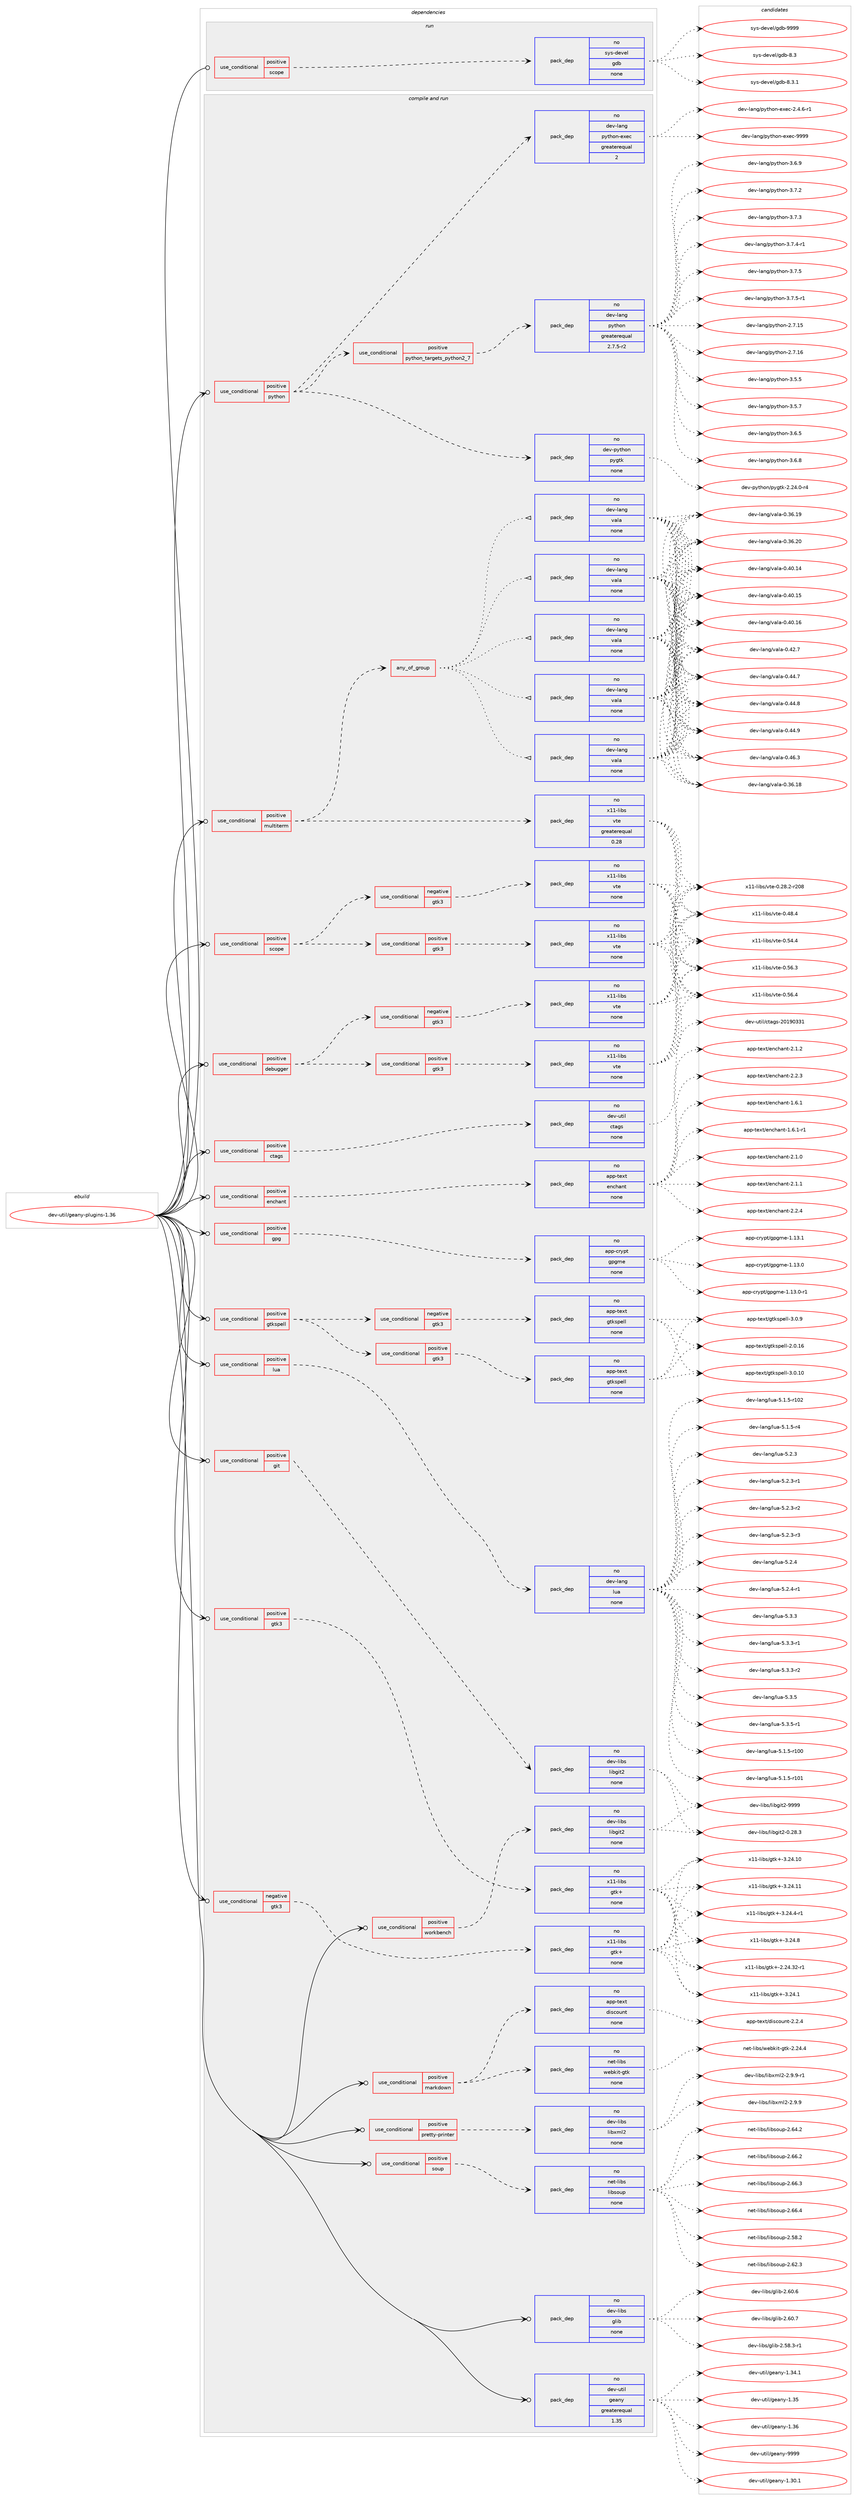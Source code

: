 digraph prolog {

# *************
# Graph options
# *************

newrank=true;
concentrate=true;
compound=true;
graph [rankdir=LR,fontname=Helvetica,fontsize=10,ranksep=1.5];#, ranksep=2.5, nodesep=0.2];
edge  [arrowhead=vee];
node  [fontname=Helvetica,fontsize=10];

# **********
# The ebuild
# **********

subgraph cluster_leftcol {
color=gray;
rank=same;
label=<<i>ebuild</i>>;
id [label="dev-util/geany-plugins-1.36", color=red, width=4, href="../dev-util/geany-plugins-1.36.svg"];
}

# ****************
# The dependencies
# ****************

subgraph cluster_midcol {
color=gray;
label=<<i>dependencies</i>>;
subgraph cluster_compile {
fillcolor="#eeeeee";
style=filled;
label=<<i>compile</i>>;
}
subgraph cluster_compileandrun {
fillcolor="#eeeeee";
style=filled;
label=<<i>compile and run</i>>;
subgraph cond182744 {
dependency729220 [label=<<TABLE BORDER="0" CELLBORDER="1" CELLSPACING="0" CELLPADDING="4"><TR><TD ROWSPAN="3" CELLPADDING="10">use_conditional</TD></TR><TR><TD>negative</TD></TR><TR><TD>gtk3</TD></TR></TABLE>>, shape=none, color=red];
subgraph pack534340 {
dependency729221 [label=<<TABLE BORDER="0" CELLBORDER="1" CELLSPACING="0" CELLPADDING="4" WIDTH="220"><TR><TD ROWSPAN="6" CELLPADDING="30">pack_dep</TD></TR><TR><TD WIDTH="110">no</TD></TR><TR><TD>x11-libs</TD></TR><TR><TD>gtk+</TD></TR><TR><TD>none</TD></TR><TR><TD></TD></TR></TABLE>>, shape=none, color=blue];
}
dependency729220:e -> dependency729221:w [weight=20,style="dashed",arrowhead="vee"];
}
id:e -> dependency729220:w [weight=20,style="solid",arrowhead="odotvee"];
subgraph cond182745 {
dependency729222 [label=<<TABLE BORDER="0" CELLBORDER="1" CELLSPACING="0" CELLPADDING="4"><TR><TD ROWSPAN="3" CELLPADDING="10">use_conditional</TD></TR><TR><TD>positive</TD></TR><TR><TD>ctags</TD></TR></TABLE>>, shape=none, color=red];
subgraph pack534341 {
dependency729223 [label=<<TABLE BORDER="0" CELLBORDER="1" CELLSPACING="0" CELLPADDING="4" WIDTH="220"><TR><TD ROWSPAN="6" CELLPADDING="30">pack_dep</TD></TR><TR><TD WIDTH="110">no</TD></TR><TR><TD>dev-util</TD></TR><TR><TD>ctags</TD></TR><TR><TD>none</TD></TR><TR><TD></TD></TR></TABLE>>, shape=none, color=blue];
}
dependency729222:e -> dependency729223:w [weight=20,style="dashed",arrowhead="vee"];
}
id:e -> dependency729222:w [weight=20,style="solid",arrowhead="odotvee"];
subgraph cond182746 {
dependency729224 [label=<<TABLE BORDER="0" CELLBORDER="1" CELLSPACING="0" CELLPADDING="4"><TR><TD ROWSPAN="3" CELLPADDING="10">use_conditional</TD></TR><TR><TD>positive</TD></TR><TR><TD>debugger</TD></TR></TABLE>>, shape=none, color=red];
subgraph cond182747 {
dependency729225 [label=<<TABLE BORDER="0" CELLBORDER="1" CELLSPACING="0" CELLPADDING="4"><TR><TD ROWSPAN="3" CELLPADDING="10">use_conditional</TD></TR><TR><TD>positive</TD></TR><TR><TD>gtk3</TD></TR></TABLE>>, shape=none, color=red];
subgraph pack534342 {
dependency729226 [label=<<TABLE BORDER="0" CELLBORDER="1" CELLSPACING="0" CELLPADDING="4" WIDTH="220"><TR><TD ROWSPAN="6" CELLPADDING="30">pack_dep</TD></TR><TR><TD WIDTH="110">no</TD></TR><TR><TD>x11-libs</TD></TR><TR><TD>vte</TD></TR><TR><TD>none</TD></TR><TR><TD></TD></TR></TABLE>>, shape=none, color=blue];
}
dependency729225:e -> dependency729226:w [weight=20,style="dashed",arrowhead="vee"];
}
dependency729224:e -> dependency729225:w [weight=20,style="dashed",arrowhead="vee"];
subgraph cond182748 {
dependency729227 [label=<<TABLE BORDER="0" CELLBORDER="1" CELLSPACING="0" CELLPADDING="4"><TR><TD ROWSPAN="3" CELLPADDING="10">use_conditional</TD></TR><TR><TD>negative</TD></TR><TR><TD>gtk3</TD></TR></TABLE>>, shape=none, color=red];
subgraph pack534343 {
dependency729228 [label=<<TABLE BORDER="0" CELLBORDER="1" CELLSPACING="0" CELLPADDING="4" WIDTH="220"><TR><TD ROWSPAN="6" CELLPADDING="30">pack_dep</TD></TR><TR><TD WIDTH="110">no</TD></TR><TR><TD>x11-libs</TD></TR><TR><TD>vte</TD></TR><TR><TD>none</TD></TR><TR><TD></TD></TR></TABLE>>, shape=none, color=blue];
}
dependency729227:e -> dependency729228:w [weight=20,style="dashed",arrowhead="vee"];
}
dependency729224:e -> dependency729227:w [weight=20,style="dashed",arrowhead="vee"];
}
id:e -> dependency729224:w [weight=20,style="solid",arrowhead="odotvee"];
subgraph cond182749 {
dependency729229 [label=<<TABLE BORDER="0" CELLBORDER="1" CELLSPACING="0" CELLPADDING="4"><TR><TD ROWSPAN="3" CELLPADDING="10">use_conditional</TD></TR><TR><TD>positive</TD></TR><TR><TD>enchant</TD></TR></TABLE>>, shape=none, color=red];
subgraph pack534344 {
dependency729230 [label=<<TABLE BORDER="0" CELLBORDER="1" CELLSPACING="0" CELLPADDING="4" WIDTH="220"><TR><TD ROWSPAN="6" CELLPADDING="30">pack_dep</TD></TR><TR><TD WIDTH="110">no</TD></TR><TR><TD>app-text</TD></TR><TR><TD>enchant</TD></TR><TR><TD>none</TD></TR><TR><TD></TD></TR></TABLE>>, shape=none, color=blue];
}
dependency729229:e -> dependency729230:w [weight=20,style="dashed",arrowhead="vee"];
}
id:e -> dependency729229:w [weight=20,style="solid",arrowhead="odotvee"];
subgraph cond182750 {
dependency729231 [label=<<TABLE BORDER="0" CELLBORDER="1" CELLSPACING="0" CELLPADDING="4"><TR><TD ROWSPAN="3" CELLPADDING="10">use_conditional</TD></TR><TR><TD>positive</TD></TR><TR><TD>git</TD></TR></TABLE>>, shape=none, color=red];
subgraph pack534345 {
dependency729232 [label=<<TABLE BORDER="0" CELLBORDER="1" CELLSPACING="0" CELLPADDING="4" WIDTH="220"><TR><TD ROWSPAN="6" CELLPADDING="30">pack_dep</TD></TR><TR><TD WIDTH="110">no</TD></TR><TR><TD>dev-libs</TD></TR><TR><TD>libgit2</TD></TR><TR><TD>none</TD></TR><TR><TD></TD></TR></TABLE>>, shape=none, color=blue];
}
dependency729231:e -> dependency729232:w [weight=20,style="dashed",arrowhead="vee"];
}
id:e -> dependency729231:w [weight=20,style="solid",arrowhead="odotvee"];
subgraph cond182751 {
dependency729233 [label=<<TABLE BORDER="0" CELLBORDER="1" CELLSPACING="0" CELLPADDING="4"><TR><TD ROWSPAN="3" CELLPADDING="10">use_conditional</TD></TR><TR><TD>positive</TD></TR><TR><TD>gpg</TD></TR></TABLE>>, shape=none, color=red];
subgraph pack534346 {
dependency729234 [label=<<TABLE BORDER="0" CELLBORDER="1" CELLSPACING="0" CELLPADDING="4" WIDTH="220"><TR><TD ROWSPAN="6" CELLPADDING="30">pack_dep</TD></TR><TR><TD WIDTH="110">no</TD></TR><TR><TD>app-crypt</TD></TR><TR><TD>gpgme</TD></TR><TR><TD>none</TD></TR><TR><TD></TD></TR></TABLE>>, shape=none, color=blue];
}
dependency729233:e -> dependency729234:w [weight=20,style="dashed",arrowhead="vee"];
}
id:e -> dependency729233:w [weight=20,style="solid",arrowhead="odotvee"];
subgraph cond182752 {
dependency729235 [label=<<TABLE BORDER="0" CELLBORDER="1" CELLSPACING="0" CELLPADDING="4"><TR><TD ROWSPAN="3" CELLPADDING="10">use_conditional</TD></TR><TR><TD>positive</TD></TR><TR><TD>gtk3</TD></TR></TABLE>>, shape=none, color=red];
subgraph pack534347 {
dependency729236 [label=<<TABLE BORDER="0" CELLBORDER="1" CELLSPACING="0" CELLPADDING="4" WIDTH="220"><TR><TD ROWSPAN="6" CELLPADDING="30">pack_dep</TD></TR><TR><TD WIDTH="110">no</TD></TR><TR><TD>x11-libs</TD></TR><TR><TD>gtk+</TD></TR><TR><TD>none</TD></TR><TR><TD></TD></TR></TABLE>>, shape=none, color=blue];
}
dependency729235:e -> dependency729236:w [weight=20,style="dashed",arrowhead="vee"];
}
id:e -> dependency729235:w [weight=20,style="solid",arrowhead="odotvee"];
subgraph cond182753 {
dependency729237 [label=<<TABLE BORDER="0" CELLBORDER="1" CELLSPACING="0" CELLPADDING="4"><TR><TD ROWSPAN="3" CELLPADDING="10">use_conditional</TD></TR><TR><TD>positive</TD></TR><TR><TD>gtkspell</TD></TR></TABLE>>, shape=none, color=red];
subgraph cond182754 {
dependency729238 [label=<<TABLE BORDER="0" CELLBORDER="1" CELLSPACING="0" CELLPADDING="4"><TR><TD ROWSPAN="3" CELLPADDING="10">use_conditional</TD></TR><TR><TD>positive</TD></TR><TR><TD>gtk3</TD></TR></TABLE>>, shape=none, color=red];
subgraph pack534348 {
dependency729239 [label=<<TABLE BORDER="0" CELLBORDER="1" CELLSPACING="0" CELLPADDING="4" WIDTH="220"><TR><TD ROWSPAN="6" CELLPADDING="30">pack_dep</TD></TR><TR><TD WIDTH="110">no</TD></TR><TR><TD>app-text</TD></TR><TR><TD>gtkspell</TD></TR><TR><TD>none</TD></TR><TR><TD></TD></TR></TABLE>>, shape=none, color=blue];
}
dependency729238:e -> dependency729239:w [weight=20,style="dashed",arrowhead="vee"];
}
dependency729237:e -> dependency729238:w [weight=20,style="dashed",arrowhead="vee"];
subgraph cond182755 {
dependency729240 [label=<<TABLE BORDER="0" CELLBORDER="1" CELLSPACING="0" CELLPADDING="4"><TR><TD ROWSPAN="3" CELLPADDING="10">use_conditional</TD></TR><TR><TD>negative</TD></TR><TR><TD>gtk3</TD></TR></TABLE>>, shape=none, color=red];
subgraph pack534349 {
dependency729241 [label=<<TABLE BORDER="0" CELLBORDER="1" CELLSPACING="0" CELLPADDING="4" WIDTH="220"><TR><TD ROWSPAN="6" CELLPADDING="30">pack_dep</TD></TR><TR><TD WIDTH="110">no</TD></TR><TR><TD>app-text</TD></TR><TR><TD>gtkspell</TD></TR><TR><TD>none</TD></TR><TR><TD></TD></TR></TABLE>>, shape=none, color=blue];
}
dependency729240:e -> dependency729241:w [weight=20,style="dashed",arrowhead="vee"];
}
dependency729237:e -> dependency729240:w [weight=20,style="dashed",arrowhead="vee"];
}
id:e -> dependency729237:w [weight=20,style="solid",arrowhead="odotvee"];
subgraph cond182756 {
dependency729242 [label=<<TABLE BORDER="0" CELLBORDER="1" CELLSPACING="0" CELLPADDING="4"><TR><TD ROWSPAN="3" CELLPADDING="10">use_conditional</TD></TR><TR><TD>positive</TD></TR><TR><TD>lua</TD></TR></TABLE>>, shape=none, color=red];
subgraph pack534350 {
dependency729243 [label=<<TABLE BORDER="0" CELLBORDER="1" CELLSPACING="0" CELLPADDING="4" WIDTH="220"><TR><TD ROWSPAN="6" CELLPADDING="30">pack_dep</TD></TR><TR><TD WIDTH="110">no</TD></TR><TR><TD>dev-lang</TD></TR><TR><TD>lua</TD></TR><TR><TD>none</TD></TR><TR><TD></TD></TR></TABLE>>, shape=none, color=blue];
}
dependency729242:e -> dependency729243:w [weight=20,style="dashed",arrowhead="vee"];
}
id:e -> dependency729242:w [weight=20,style="solid",arrowhead="odotvee"];
subgraph cond182757 {
dependency729244 [label=<<TABLE BORDER="0" CELLBORDER="1" CELLSPACING="0" CELLPADDING="4"><TR><TD ROWSPAN="3" CELLPADDING="10">use_conditional</TD></TR><TR><TD>positive</TD></TR><TR><TD>markdown</TD></TR></TABLE>>, shape=none, color=red];
subgraph pack534351 {
dependency729245 [label=<<TABLE BORDER="0" CELLBORDER="1" CELLSPACING="0" CELLPADDING="4" WIDTH="220"><TR><TD ROWSPAN="6" CELLPADDING="30">pack_dep</TD></TR><TR><TD WIDTH="110">no</TD></TR><TR><TD>app-text</TD></TR><TR><TD>discount</TD></TR><TR><TD>none</TD></TR><TR><TD></TD></TR></TABLE>>, shape=none, color=blue];
}
dependency729244:e -> dependency729245:w [weight=20,style="dashed",arrowhead="vee"];
subgraph pack534352 {
dependency729246 [label=<<TABLE BORDER="0" CELLBORDER="1" CELLSPACING="0" CELLPADDING="4" WIDTH="220"><TR><TD ROWSPAN="6" CELLPADDING="30">pack_dep</TD></TR><TR><TD WIDTH="110">no</TD></TR><TR><TD>net-libs</TD></TR><TR><TD>webkit-gtk</TD></TR><TR><TD>none</TD></TR><TR><TD></TD></TR></TABLE>>, shape=none, color=blue];
}
dependency729244:e -> dependency729246:w [weight=20,style="dashed",arrowhead="vee"];
}
id:e -> dependency729244:w [weight=20,style="solid",arrowhead="odotvee"];
subgraph cond182758 {
dependency729247 [label=<<TABLE BORDER="0" CELLBORDER="1" CELLSPACING="0" CELLPADDING="4"><TR><TD ROWSPAN="3" CELLPADDING="10">use_conditional</TD></TR><TR><TD>positive</TD></TR><TR><TD>multiterm</TD></TR></TABLE>>, shape=none, color=red];
subgraph any11757 {
dependency729248 [label=<<TABLE BORDER="0" CELLBORDER="1" CELLSPACING="0" CELLPADDING="4"><TR><TD CELLPADDING="10">any_of_group</TD></TR></TABLE>>, shape=none, color=red];subgraph pack534353 {
dependency729249 [label=<<TABLE BORDER="0" CELLBORDER="1" CELLSPACING="0" CELLPADDING="4" WIDTH="220"><TR><TD ROWSPAN="6" CELLPADDING="30">pack_dep</TD></TR><TR><TD WIDTH="110">no</TD></TR><TR><TD>dev-lang</TD></TR><TR><TD>vala</TD></TR><TR><TD>none</TD></TR><TR><TD></TD></TR></TABLE>>, shape=none, color=blue];
}
dependency729248:e -> dependency729249:w [weight=20,style="dotted",arrowhead="oinv"];
subgraph pack534354 {
dependency729250 [label=<<TABLE BORDER="0" CELLBORDER="1" CELLSPACING="0" CELLPADDING="4" WIDTH="220"><TR><TD ROWSPAN="6" CELLPADDING="30">pack_dep</TD></TR><TR><TD WIDTH="110">no</TD></TR><TR><TD>dev-lang</TD></TR><TR><TD>vala</TD></TR><TR><TD>none</TD></TR><TR><TD></TD></TR></TABLE>>, shape=none, color=blue];
}
dependency729248:e -> dependency729250:w [weight=20,style="dotted",arrowhead="oinv"];
subgraph pack534355 {
dependency729251 [label=<<TABLE BORDER="0" CELLBORDER="1" CELLSPACING="0" CELLPADDING="4" WIDTH="220"><TR><TD ROWSPAN="6" CELLPADDING="30">pack_dep</TD></TR><TR><TD WIDTH="110">no</TD></TR><TR><TD>dev-lang</TD></TR><TR><TD>vala</TD></TR><TR><TD>none</TD></TR><TR><TD></TD></TR></TABLE>>, shape=none, color=blue];
}
dependency729248:e -> dependency729251:w [weight=20,style="dotted",arrowhead="oinv"];
subgraph pack534356 {
dependency729252 [label=<<TABLE BORDER="0" CELLBORDER="1" CELLSPACING="0" CELLPADDING="4" WIDTH="220"><TR><TD ROWSPAN="6" CELLPADDING="30">pack_dep</TD></TR><TR><TD WIDTH="110">no</TD></TR><TR><TD>dev-lang</TD></TR><TR><TD>vala</TD></TR><TR><TD>none</TD></TR><TR><TD></TD></TR></TABLE>>, shape=none, color=blue];
}
dependency729248:e -> dependency729252:w [weight=20,style="dotted",arrowhead="oinv"];
subgraph pack534357 {
dependency729253 [label=<<TABLE BORDER="0" CELLBORDER="1" CELLSPACING="0" CELLPADDING="4" WIDTH="220"><TR><TD ROWSPAN="6" CELLPADDING="30">pack_dep</TD></TR><TR><TD WIDTH="110">no</TD></TR><TR><TD>dev-lang</TD></TR><TR><TD>vala</TD></TR><TR><TD>none</TD></TR><TR><TD></TD></TR></TABLE>>, shape=none, color=blue];
}
dependency729248:e -> dependency729253:w [weight=20,style="dotted",arrowhead="oinv"];
}
dependency729247:e -> dependency729248:w [weight=20,style="dashed",arrowhead="vee"];
subgraph pack534358 {
dependency729254 [label=<<TABLE BORDER="0" CELLBORDER="1" CELLSPACING="0" CELLPADDING="4" WIDTH="220"><TR><TD ROWSPAN="6" CELLPADDING="30">pack_dep</TD></TR><TR><TD WIDTH="110">no</TD></TR><TR><TD>x11-libs</TD></TR><TR><TD>vte</TD></TR><TR><TD>greaterequal</TD></TR><TR><TD>0.28</TD></TR></TABLE>>, shape=none, color=blue];
}
dependency729247:e -> dependency729254:w [weight=20,style="dashed",arrowhead="vee"];
}
id:e -> dependency729247:w [weight=20,style="solid",arrowhead="odotvee"];
subgraph cond182759 {
dependency729255 [label=<<TABLE BORDER="0" CELLBORDER="1" CELLSPACING="0" CELLPADDING="4"><TR><TD ROWSPAN="3" CELLPADDING="10">use_conditional</TD></TR><TR><TD>positive</TD></TR><TR><TD>pretty-printer</TD></TR></TABLE>>, shape=none, color=red];
subgraph pack534359 {
dependency729256 [label=<<TABLE BORDER="0" CELLBORDER="1" CELLSPACING="0" CELLPADDING="4" WIDTH="220"><TR><TD ROWSPAN="6" CELLPADDING="30">pack_dep</TD></TR><TR><TD WIDTH="110">no</TD></TR><TR><TD>dev-libs</TD></TR><TR><TD>libxml2</TD></TR><TR><TD>none</TD></TR><TR><TD></TD></TR></TABLE>>, shape=none, color=blue];
}
dependency729255:e -> dependency729256:w [weight=20,style="dashed",arrowhead="vee"];
}
id:e -> dependency729255:w [weight=20,style="solid",arrowhead="odotvee"];
subgraph cond182760 {
dependency729257 [label=<<TABLE BORDER="0" CELLBORDER="1" CELLSPACING="0" CELLPADDING="4"><TR><TD ROWSPAN="3" CELLPADDING="10">use_conditional</TD></TR><TR><TD>positive</TD></TR><TR><TD>python</TD></TR></TABLE>>, shape=none, color=red];
subgraph pack534360 {
dependency729258 [label=<<TABLE BORDER="0" CELLBORDER="1" CELLSPACING="0" CELLPADDING="4" WIDTH="220"><TR><TD ROWSPAN="6" CELLPADDING="30">pack_dep</TD></TR><TR><TD WIDTH="110">no</TD></TR><TR><TD>dev-python</TD></TR><TR><TD>pygtk</TD></TR><TR><TD>none</TD></TR><TR><TD></TD></TR></TABLE>>, shape=none, color=blue];
}
dependency729257:e -> dependency729258:w [weight=20,style="dashed",arrowhead="vee"];
subgraph cond182761 {
dependency729259 [label=<<TABLE BORDER="0" CELLBORDER="1" CELLSPACING="0" CELLPADDING="4"><TR><TD ROWSPAN="3" CELLPADDING="10">use_conditional</TD></TR><TR><TD>positive</TD></TR><TR><TD>python_targets_python2_7</TD></TR></TABLE>>, shape=none, color=red];
subgraph pack534361 {
dependency729260 [label=<<TABLE BORDER="0" CELLBORDER="1" CELLSPACING="0" CELLPADDING="4" WIDTH="220"><TR><TD ROWSPAN="6" CELLPADDING="30">pack_dep</TD></TR><TR><TD WIDTH="110">no</TD></TR><TR><TD>dev-lang</TD></TR><TR><TD>python</TD></TR><TR><TD>greaterequal</TD></TR><TR><TD>2.7.5-r2</TD></TR></TABLE>>, shape=none, color=blue];
}
dependency729259:e -> dependency729260:w [weight=20,style="dashed",arrowhead="vee"];
}
dependency729257:e -> dependency729259:w [weight=20,style="dashed",arrowhead="vee"];
subgraph pack534362 {
dependency729261 [label=<<TABLE BORDER="0" CELLBORDER="1" CELLSPACING="0" CELLPADDING="4" WIDTH="220"><TR><TD ROWSPAN="6" CELLPADDING="30">pack_dep</TD></TR><TR><TD WIDTH="110">no</TD></TR><TR><TD>dev-lang</TD></TR><TR><TD>python-exec</TD></TR><TR><TD>greaterequal</TD></TR><TR><TD>2</TD></TR></TABLE>>, shape=none, color=blue];
}
dependency729257:e -> dependency729261:w [weight=20,style="dashed",arrowhead="vee"];
}
id:e -> dependency729257:w [weight=20,style="solid",arrowhead="odotvee"];
subgraph cond182762 {
dependency729262 [label=<<TABLE BORDER="0" CELLBORDER="1" CELLSPACING="0" CELLPADDING="4"><TR><TD ROWSPAN="3" CELLPADDING="10">use_conditional</TD></TR><TR><TD>positive</TD></TR><TR><TD>scope</TD></TR></TABLE>>, shape=none, color=red];
subgraph cond182763 {
dependency729263 [label=<<TABLE BORDER="0" CELLBORDER="1" CELLSPACING="0" CELLPADDING="4"><TR><TD ROWSPAN="3" CELLPADDING="10">use_conditional</TD></TR><TR><TD>positive</TD></TR><TR><TD>gtk3</TD></TR></TABLE>>, shape=none, color=red];
subgraph pack534363 {
dependency729264 [label=<<TABLE BORDER="0" CELLBORDER="1" CELLSPACING="0" CELLPADDING="4" WIDTH="220"><TR><TD ROWSPAN="6" CELLPADDING="30">pack_dep</TD></TR><TR><TD WIDTH="110">no</TD></TR><TR><TD>x11-libs</TD></TR><TR><TD>vte</TD></TR><TR><TD>none</TD></TR><TR><TD></TD></TR></TABLE>>, shape=none, color=blue];
}
dependency729263:e -> dependency729264:w [weight=20,style="dashed",arrowhead="vee"];
}
dependency729262:e -> dependency729263:w [weight=20,style="dashed",arrowhead="vee"];
subgraph cond182764 {
dependency729265 [label=<<TABLE BORDER="0" CELLBORDER="1" CELLSPACING="0" CELLPADDING="4"><TR><TD ROWSPAN="3" CELLPADDING="10">use_conditional</TD></TR><TR><TD>negative</TD></TR><TR><TD>gtk3</TD></TR></TABLE>>, shape=none, color=red];
subgraph pack534364 {
dependency729266 [label=<<TABLE BORDER="0" CELLBORDER="1" CELLSPACING="0" CELLPADDING="4" WIDTH="220"><TR><TD ROWSPAN="6" CELLPADDING="30">pack_dep</TD></TR><TR><TD WIDTH="110">no</TD></TR><TR><TD>x11-libs</TD></TR><TR><TD>vte</TD></TR><TR><TD>none</TD></TR><TR><TD></TD></TR></TABLE>>, shape=none, color=blue];
}
dependency729265:e -> dependency729266:w [weight=20,style="dashed",arrowhead="vee"];
}
dependency729262:e -> dependency729265:w [weight=20,style="dashed",arrowhead="vee"];
}
id:e -> dependency729262:w [weight=20,style="solid",arrowhead="odotvee"];
subgraph cond182765 {
dependency729267 [label=<<TABLE BORDER="0" CELLBORDER="1" CELLSPACING="0" CELLPADDING="4"><TR><TD ROWSPAN="3" CELLPADDING="10">use_conditional</TD></TR><TR><TD>positive</TD></TR><TR><TD>soup</TD></TR></TABLE>>, shape=none, color=red];
subgraph pack534365 {
dependency729268 [label=<<TABLE BORDER="0" CELLBORDER="1" CELLSPACING="0" CELLPADDING="4" WIDTH="220"><TR><TD ROWSPAN="6" CELLPADDING="30">pack_dep</TD></TR><TR><TD WIDTH="110">no</TD></TR><TR><TD>net-libs</TD></TR><TR><TD>libsoup</TD></TR><TR><TD>none</TD></TR><TR><TD></TD></TR></TABLE>>, shape=none, color=blue];
}
dependency729267:e -> dependency729268:w [weight=20,style="dashed",arrowhead="vee"];
}
id:e -> dependency729267:w [weight=20,style="solid",arrowhead="odotvee"];
subgraph cond182766 {
dependency729269 [label=<<TABLE BORDER="0" CELLBORDER="1" CELLSPACING="0" CELLPADDING="4"><TR><TD ROWSPAN="3" CELLPADDING="10">use_conditional</TD></TR><TR><TD>positive</TD></TR><TR><TD>workbench</TD></TR></TABLE>>, shape=none, color=red];
subgraph pack534366 {
dependency729270 [label=<<TABLE BORDER="0" CELLBORDER="1" CELLSPACING="0" CELLPADDING="4" WIDTH="220"><TR><TD ROWSPAN="6" CELLPADDING="30">pack_dep</TD></TR><TR><TD WIDTH="110">no</TD></TR><TR><TD>dev-libs</TD></TR><TR><TD>libgit2</TD></TR><TR><TD>none</TD></TR><TR><TD></TD></TR></TABLE>>, shape=none, color=blue];
}
dependency729269:e -> dependency729270:w [weight=20,style="dashed",arrowhead="vee"];
}
id:e -> dependency729269:w [weight=20,style="solid",arrowhead="odotvee"];
subgraph pack534367 {
dependency729271 [label=<<TABLE BORDER="0" CELLBORDER="1" CELLSPACING="0" CELLPADDING="4" WIDTH="220"><TR><TD ROWSPAN="6" CELLPADDING="30">pack_dep</TD></TR><TR><TD WIDTH="110">no</TD></TR><TR><TD>dev-libs</TD></TR><TR><TD>glib</TD></TR><TR><TD>none</TD></TR><TR><TD></TD></TR></TABLE>>, shape=none, color=blue];
}
id:e -> dependency729271:w [weight=20,style="solid",arrowhead="odotvee"];
subgraph pack534368 {
dependency729272 [label=<<TABLE BORDER="0" CELLBORDER="1" CELLSPACING="0" CELLPADDING="4" WIDTH="220"><TR><TD ROWSPAN="6" CELLPADDING="30">pack_dep</TD></TR><TR><TD WIDTH="110">no</TD></TR><TR><TD>dev-util</TD></TR><TR><TD>geany</TD></TR><TR><TD>greaterequal</TD></TR><TR><TD>1.35</TD></TR></TABLE>>, shape=none, color=blue];
}
id:e -> dependency729272:w [weight=20,style="solid",arrowhead="odotvee"];
}
subgraph cluster_run {
fillcolor="#eeeeee";
style=filled;
label=<<i>run</i>>;
subgraph cond182767 {
dependency729273 [label=<<TABLE BORDER="0" CELLBORDER="1" CELLSPACING="0" CELLPADDING="4"><TR><TD ROWSPAN="3" CELLPADDING="10">use_conditional</TD></TR><TR><TD>positive</TD></TR><TR><TD>scope</TD></TR></TABLE>>, shape=none, color=red];
subgraph pack534369 {
dependency729274 [label=<<TABLE BORDER="0" CELLBORDER="1" CELLSPACING="0" CELLPADDING="4" WIDTH="220"><TR><TD ROWSPAN="6" CELLPADDING="30">pack_dep</TD></TR><TR><TD WIDTH="110">no</TD></TR><TR><TD>sys-devel</TD></TR><TR><TD>gdb</TD></TR><TR><TD>none</TD></TR><TR><TD></TD></TR></TABLE>>, shape=none, color=blue];
}
dependency729273:e -> dependency729274:w [weight=20,style="dashed",arrowhead="vee"];
}
id:e -> dependency729273:w [weight=20,style="solid",arrowhead="odot"];
}
}

# **************
# The candidates
# **************

subgraph cluster_choices {
rank=same;
color=gray;
label=<<i>candidates</i>>;

subgraph choice534340 {
color=black;
nodesep=1;
choice12049494510810598115471031161074345504650524651504511449 [label="x11-libs/gtk+-2.24.32-r1", color=red, width=4,href="../x11-libs/gtk+-2.24.32-r1.svg"];
choice12049494510810598115471031161074345514650524649 [label="x11-libs/gtk+-3.24.1", color=red, width=4,href="../x11-libs/gtk+-3.24.1.svg"];
choice1204949451081059811547103116107434551465052464948 [label="x11-libs/gtk+-3.24.10", color=red, width=4,href="../x11-libs/gtk+-3.24.10.svg"];
choice1204949451081059811547103116107434551465052464949 [label="x11-libs/gtk+-3.24.11", color=red, width=4,href="../x11-libs/gtk+-3.24.11.svg"];
choice120494945108105981154710311610743455146505246524511449 [label="x11-libs/gtk+-3.24.4-r1", color=red, width=4,href="../x11-libs/gtk+-3.24.4-r1.svg"];
choice12049494510810598115471031161074345514650524656 [label="x11-libs/gtk+-3.24.8", color=red, width=4,href="../x11-libs/gtk+-3.24.8.svg"];
dependency729221:e -> choice12049494510810598115471031161074345504650524651504511449:w [style=dotted,weight="100"];
dependency729221:e -> choice12049494510810598115471031161074345514650524649:w [style=dotted,weight="100"];
dependency729221:e -> choice1204949451081059811547103116107434551465052464948:w [style=dotted,weight="100"];
dependency729221:e -> choice1204949451081059811547103116107434551465052464949:w [style=dotted,weight="100"];
dependency729221:e -> choice120494945108105981154710311610743455146505246524511449:w [style=dotted,weight="100"];
dependency729221:e -> choice12049494510810598115471031161074345514650524656:w [style=dotted,weight="100"];
}
subgraph choice534341 {
color=black;
nodesep=1;
choice10010111845117116105108479911697103115455048495748515149 [label="dev-util/ctags-20190331", color=red, width=4,href="../dev-util/ctags-20190331.svg"];
dependency729223:e -> choice10010111845117116105108479911697103115455048495748515149:w [style=dotted,weight="100"];
}
subgraph choice534342 {
color=black;
nodesep=1;
choice12049494510810598115471181161014548465056465045114504856 [label="x11-libs/vte-0.28.2-r208", color=red, width=4,href="../x11-libs/vte-0.28.2-r208.svg"];
choice120494945108105981154711811610145484652564652 [label="x11-libs/vte-0.48.4", color=red, width=4,href="../x11-libs/vte-0.48.4.svg"];
choice120494945108105981154711811610145484653524652 [label="x11-libs/vte-0.54.4", color=red, width=4,href="../x11-libs/vte-0.54.4.svg"];
choice120494945108105981154711811610145484653544651 [label="x11-libs/vte-0.56.3", color=red, width=4,href="../x11-libs/vte-0.56.3.svg"];
choice120494945108105981154711811610145484653544652 [label="x11-libs/vte-0.56.4", color=red, width=4,href="../x11-libs/vte-0.56.4.svg"];
dependency729226:e -> choice12049494510810598115471181161014548465056465045114504856:w [style=dotted,weight="100"];
dependency729226:e -> choice120494945108105981154711811610145484652564652:w [style=dotted,weight="100"];
dependency729226:e -> choice120494945108105981154711811610145484653524652:w [style=dotted,weight="100"];
dependency729226:e -> choice120494945108105981154711811610145484653544651:w [style=dotted,weight="100"];
dependency729226:e -> choice120494945108105981154711811610145484653544652:w [style=dotted,weight="100"];
}
subgraph choice534343 {
color=black;
nodesep=1;
choice12049494510810598115471181161014548465056465045114504856 [label="x11-libs/vte-0.28.2-r208", color=red, width=4,href="../x11-libs/vte-0.28.2-r208.svg"];
choice120494945108105981154711811610145484652564652 [label="x11-libs/vte-0.48.4", color=red, width=4,href="../x11-libs/vte-0.48.4.svg"];
choice120494945108105981154711811610145484653524652 [label="x11-libs/vte-0.54.4", color=red, width=4,href="../x11-libs/vte-0.54.4.svg"];
choice120494945108105981154711811610145484653544651 [label="x11-libs/vte-0.56.3", color=red, width=4,href="../x11-libs/vte-0.56.3.svg"];
choice120494945108105981154711811610145484653544652 [label="x11-libs/vte-0.56.4", color=red, width=4,href="../x11-libs/vte-0.56.4.svg"];
dependency729228:e -> choice12049494510810598115471181161014548465056465045114504856:w [style=dotted,weight="100"];
dependency729228:e -> choice120494945108105981154711811610145484652564652:w [style=dotted,weight="100"];
dependency729228:e -> choice120494945108105981154711811610145484653524652:w [style=dotted,weight="100"];
dependency729228:e -> choice120494945108105981154711811610145484653544651:w [style=dotted,weight="100"];
dependency729228:e -> choice120494945108105981154711811610145484653544652:w [style=dotted,weight="100"];
}
subgraph choice534344 {
color=black;
nodesep=1;
choice9711211245116101120116471011109910497110116454946544649 [label="app-text/enchant-1.6.1", color=red, width=4,href="../app-text/enchant-1.6.1.svg"];
choice97112112451161011201164710111099104971101164549465446494511449 [label="app-text/enchant-1.6.1-r1", color=red, width=4,href="../app-text/enchant-1.6.1-r1.svg"];
choice9711211245116101120116471011109910497110116455046494648 [label="app-text/enchant-2.1.0", color=red, width=4,href="../app-text/enchant-2.1.0.svg"];
choice9711211245116101120116471011109910497110116455046494649 [label="app-text/enchant-2.1.1", color=red, width=4,href="../app-text/enchant-2.1.1.svg"];
choice9711211245116101120116471011109910497110116455046494650 [label="app-text/enchant-2.1.2", color=red, width=4,href="../app-text/enchant-2.1.2.svg"];
choice9711211245116101120116471011109910497110116455046504651 [label="app-text/enchant-2.2.3", color=red, width=4,href="../app-text/enchant-2.2.3.svg"];
choice9711211245116101120116471011109910497110116455046504652 [label="app-text/enchant-2.2.4", color=red, width=4,href="../app-text/enchant-2.2.4.svg"];
dependency729230:e -> choice9711211245116101120116471011109910497110116454946544649:w [style=dotted,weight="100"];
dependency729230:e -> choice97112112451161011201164710111099104971101164549465446494511449:w [style=dotted,weight="100"];
dependency729230:e -> choice9711211245116101120116471011109910497110116455046494648:w [style=dotted,weight="100"];
dependency729230:e -> choice9711211245116101120116471011109910497110116455046494649:w [style=dotted,weight="100"];
dependency729230:e -> choice9711211245116101120116471011109910497110116455046494650:w [style=dotted,weight="100"];
dependency729230:e -> choice9711211245116101120116471011109910497110116455046504651:w [style=dotted,weight="100"];
dependency729230:e -> choice9711211245116101120116471011109910497110116455046504652:w [style=dotted,weight="100"];
}
subgraph choice534345 {
color=black;
nodesep=1;
choice100101118451081059811547108105981031051165045484650564651 [label="dev-libs/libgit2-0.28.3", color=red, width=4,href="../dev-libs/libgit2-0.28.3.svg"];
choice10010111845108105981154710810598103105116504557575757 [label="dev-libs/libgit2-9999", color=red, width=4,href="../dev-libs/libgit2-9999.svg"];
dependency729232:e -> choice100101118451081059811547108105981031051165045484650564651:w [style=dotted,weight="100"];
dependency729232:e -> choice10010111845108105981154710810598103105116504557575757:w [style=dotted,weight="100"];
}
subgraph choice534346 {
color=black;
nodesep=1;
choice9711211245991141211121164710311210310910145494649514648 [label="app-crypt/gpgme-1.13.0", color=red, width=4,href="../app-crypt/gpgme-1.13.0.svg"];
choice97112112459911412111211647103112103109101454946495146484511449 [label="app-crypt/gpgme-1.13.0-r1", color=red, width=4,href="../app-crypt/gpgme-1.13.0-r1.svg"];
choice9711211245991141211121164710311210310910145494649514649 [label="app-crypt/gpgme-1.13.1", color=red, width=4,href="../app-crypt/gpgme-1.13.1.svg"];
dependency729234:e -> choice9711211245991141211121164710311210310910145494649514648:w [style=dotted,weight="100"];
dependency729234:e -> choice97112112459911412111211647103112103109101454946495146484511449:w [style=dotted,weight="100"];
dependency729234:e -> choice9711211245991141211121164710311210310910145494649514649:w [style=dotted,weight="100"];
}
subgraph choice534347 {
color=black;
nodesep=1;
choice12049494510810598115471031161074345504650524651504511449 [label="x11-libs/gtk+-2.24.32-r1", color=red, width=4,href="../x11-libs/gtk+-2.24.32-r1.svg"];
choice12049494510810598115471031161074345514650524649 [label="x11-libs/gtk+-3.24.1", color=red, width=4,href="../x11-libs/gtk+-3.24.1.svg"];
choice1204949451081059811547103116107434551465052464948 [label="x11-libs/gtk+-3.24.10", color=red, width=4,href="../x11-libs/gtk+-3.24.10.svg"];
choice1204949451081059811547103116107434551465052464949 [label="x11-libs/gtk+-3.24.11", color=red, width=4,href="../x11-libs/gtk+-3.24.11.svg"];
choice120494945108105981154710311610743455146505246524511449 [label="x11-libs/gtk+-3.24.4-r1", color=red, width=4,href="../x11-libs/gtk+-3.24.4-r1.svg"];
choice12049494510810598115471031161074345514650524656 [label="x11-libs/gtk+-3.24.8", color=red, width=4,href="../x11-libs/gtk+-3.24.8.svg"];
dependency729236:e -> choice12049494510810598115471031161074345504650524651504511449:w [style=dotted,weight="100"];
dependency729236:e -> choice12049494510810598115471031161074345514650524649:w [style=dotted,weight="100"];
dependency729236:e -> choice1204949451081059811547103116107434551465052464948:w [style=dotted,weight="100"];
dependency729236:e -> choice1204949451081059811547103116107434551465052464949:w [style=dotted,weight="100"];
dependency729236:e -> choice120494945108105981154710311610743455146505246524511449:w [style=dotted,weight="100"];
dependency729236:e -> choice12049494510810598115471031161074345514650524656:w [style=dotted,weight="100"];
}
subgraph choice534348 {
color=black;
nodesep=1;
choice97112112451161011201164710311610711511210110810845504648464954 [label="app-text/gtkspell-2.0.16", color=red, width=4,href="../app-text/gtkspell-2.0.16.svg"];
choice97112112451161011201164710311610711511210110810845514648464948 [label="app-text/gtkspell-3.0.10", color=red, width=4,href="../app-text/gtkspell-3.0.10.svg"];
choice971121124511610112011647103116107115112101108108455146484657 [label="app-text/gtkspell-3.0.9", color=red, width=4,href="../app-text/gtkspell-3.0.9.svg"];
dependency729239:e -> choice97112112451161011201164710311610711511210110810845504648464954:w [style=dotted,weight="100"];
dependency729239:e -> choice97112112451161011201164710311610711511210110810845514648464948:w [style=dotted,weight="100"];
dependency729239:e -> choice971121124511610112011647103116107115112101108108455146484657:w [style=dotted,weight="100"];
}
subgraph choice534349 {
color=black;
nodesep=1;
choice97112112451161011201164710311610711511210110810845504648464954 [label="app-text/gtkspell-2.0.16", color=red, width=4,href="../app-text/gtkspell-2.0.16.svg"];
choice97112112451161011201164710311610711511210110810845514648464948 [label="app-text/gtkspell-3.0.10", color=red, width=4,href="../app-text/gtkspell-3.0.10.svg"];
choice971121124511610112011647103116107115112101108108455146484657 [label="app-text/gtkspell-3.0.9", color=red, width=4,href="../app-text/gtkspell-3.0.9.svg"];
dependency729241:e -> choice97112112451161011201164710311610711511210110810845504648464954:w [style=dotted,weight="100"];
dependency729241:e -> choice97112112451161011201164710311610711511210110810845514648464948:w [style=dotted,weight="100"];
dependency729241:e -> choice971121124511610112011647103116107115112101108108455146484657:w [style=dotted,weight="100"];
}
subgraph choice534350 {
color=black;
nodesep=1;
choice1001011184510897110103471081179745534649465345114494848 [label="dev-lang/lua-5.1.5-r100", color=red, width=4,href="../dev-lang/lua-5.1.5-r100.svg"];
choice1001011184510897110103471081179745534649465345114494849 [label="dev-lang/lua-5.1.5-r101", color=red, width=4,href="../dev-lang/lua-5.1.5-r101.svg"];
choice1001011184510897110103471081179745534649465345114494850 [label="dev-lang/lua-5.1.5-r102", color=red, width=4,href="../dev-lang/lua-5.1.5-r102.svg"];
choice100101118451089711010347108117974553464946534511452 [label="dev-lang/lua-5.1.5-r4", color=red, width=4,href="../dev-lang/lua-5.1.5-r4.svg"];
choice10010111845108971101034710811797455346504651 [label="dev-lang/lua-5.2.3", color=red, width=4,href="../dev-lang/lua-5.2.3.svg"];
choice100101118451089711010347108117974553465046514511449 [label="dev-lang/lua-5.2.3-r1", color=red, width=4,href="../dev-lang/lua-5.2.3-r1.svg"];
choice100101118451089711010347108117974553465046514511450 [label="dev-lang/lua-5.2.3-r2", color=red, width=4,href="../dev-lang/lua-5.2.3-r2.svg"];
choice100101118451089711010347108117974553465046514511451 [label="dev-lang/lua-5.2.3-r3", color=red, width=4,href="../dev-lang/lua-5.2.3-r3.svg"];
choice10010111845108971101034710811797455346504652 [label="dev-lang/lua-5.2.4", color=red, width=4,href="../dev-lang/lua-5.2.4.svg"];
choice100101118451089711010347108117974553465046524511449 [label="dev-lang/lua-5.2.4-r1", color=red, width=4,href="../dev-lang/lua-5.2.4-r1.svg"];
choice10010111845108971101034710811797455346514651 [label="dev-lang/lua-5.3.3", color=red, width=4,href="../dev-lang/lua-5.3.3.svg"];
choice100101118451089711010347108117974553465146514511449 [label="dev-lang/lua-5.3.3-r1", color=red, width=4,href="../dev-lang/lua-5.3.3-r1.svg"];
choice100101118451089711010347108117974553465146514511450 [label="dev-lang/lua-5.3.3-r2", color=red, width=4,href="../dev-lang/lua-5.3.3-r2.svg"];
choice10010111845108971101034710811797455346514653 [label="dev-lang/lua-5.3.5", color=red, width=4,href="../dev-lang/lua-5.3.5.svg"];
choice100101118451089711010347108117974553465146534511449 [label="dev-lang/lua-5.3.5-r1", color=red, width=4,href="../dev-lang/lua-5.3.5-r1.svg"];
dependency729243:e -> choice1001011184510897110103471081179745534649465345114494848:w [style=dotted,weight="100"];
dependency729243:e -> choice1001011184510897110103471081179745534649465345114494849:w [style=dotted,weight="100"];
dependency729243:e -> choice1001011184510897110103471081179745534649465345114494850:w [style=dotted,weight="100"];
dependency729243:e -> choice100101118451089711010347108117974553464946534511452:w [style=dotted,weight="100"];
dependency729243:e -> choice10010111845108971101034710811797455346504651:w [style=dotted,weight="100"];
dependency729243:e -> choice100101118451089711010347108117974553465046514511449:w [style=dotted,weight="100"];
dependency729243:e -> choice100101118451089711010347108117974553465046514511450:w [style=dotted,weight="100"];
dependency729243:e -> choice100101118451089711010347108117974553465046514511451:w [style=dotted,weight="100"];
dependency729243:e -> choice10010111845108971101034710811797455346504652:w [style=dotted,weight="100"];
dependency729243:e -> choice100101118451089711010347108117974553465046524511449:w [style=dotted,weight="100"];
dependency729243:e -> choice10010111845108971101034710811797455346514651:w [style=dotted,weight="100"];
dependency729243:e -> choice100101118451089711010347108117974553465146514511449:w [style=dotted,weight="100"];
dependency729243:e -> choice100101118451089711010347108117974553465146514511450:w [style=dotted,weight="100"];
dependency729243:e -> choice10010111845108971101034710811797455346514653:w [style=dotted,weight="100"];
dependency729243:e -> choice100101118451089711010347108117974553465146534511449:w [style=dotted,weight="100"];
}
subgraph choice534351 {
color=black;
nodesep=1;
choice97112112451161011201164710010511599111117110116455046504652 [label="app-text/discount-2.2.4", color=red, width=4,href="../app-text/discount-2.2.4.svg"];
dependency729245:e -> choice97112112451161011201164710010511599111117110116455046504652:w [style=dotted,weight="100"];
}
subgraph choice534352 {
color=black;
nodesep=1;
choice110101116451081059811547119101981071051164510311610745504650524652 [label="net-libs/webkit-gtk-2.24.4", color=red, width=4,href="../net-libs/webkit-gtk-2.24.4.svg"];
dependency729246:e -> choice110101116451081059811547119101981071051164510311610745504650524652:w [style=dotted,weight="100"];
}
subgraph choice534353 {
color=black;
nodesep=1;
choice10010111845108971101034711897108974548465154464956 [label="dev-lang/vala-0.36.18", color=red, width=4,href="../dev-lang/vala-0.36.18.svg"];
choice10010111845108971101034711897108974548465154464957 [label="dev-lang/vala-0.36.19", color=red, width=4,href="../dev-lang/vala-0.36.19.svg"];
choice10010111845108971101034711897108974548465154465048 [label="dev-lang/vala-0.36.20", color=red, width=4,href="../dev-lang/vala-0.36.20.svg"];
choice10010111845108971101034711897108974548465248464952 [label="dev-lang/vala-0.40.14", color=red, width=4,href="../dev-lang/vala-0.40.14.svg"];
choice10010111845108971101034711897108974548465248464953 [label="dev-lang/vala-0.40.15", color=red, width=4,href="../dev-lang/vala-0.40.15.svg"];
choice10010111845108971101034711897108974548465248464954 [label="dev-lang/vala-0.40.16", color=red, width=4,href="../dev-lang/vala-0.40.16.svg"];
choice100101118451089711010347118971089745484652504655 [label="dev-lang/vala-0.42.7", color=red, width=4,href="../dev-lang/vala-0.42.7.svg"];
choice100101118451089711010347118971089745484652524655 [label="dev-lang/vala-0.44.7", color=red, width=4,href="../dev-lang/vala-0.44.7.svg"];
choice100101118451089711010347118971089745484652524656 [label="dev-lang/vala-0.44.8", color=red, width=4,href="../dev-lang/vala-0.44.8.svg"];
choice100101118451089711010347118971089745484652524657 [label="dev-lang/vala-0.44.9", color=red, width=4,href="../dev-lang/vala-0.44.9.svg"];
choice100101118451089711010347118971089745484652544651 [label="dev-lang/vala-0.46.3", color=red, width=4,href="../dev-lang/vala-0.46.3.svg"];
dependency729249:e -> choice10010111845108971101034711897108974548465154464956:w [style=dotted,weight="100"];
dependency729249:e -> choice10010111845108971101034711897108974548465154464957:w [style=dotted,weight="100"];
dependency729249:e -> choice10010111845108971101034711897108974548465154465048:w [style=dotted,weight="100"];
dependency729249:e -> choice10010111845108971101034711897108974548465248464952:w [style=dotted,weight="100"];
dependency729249:e -> choice10010111845108971101034711897108974548465248464953:w [style=dotted,weight="100"];
dependency729249:e -> choice10010111845108971101034711897108974548465248464954:w [style=dotted,weight="100"];
dependency729249:e -> choice100101118451089711010347118971089745484652504655:w [style=dotted,weight="100"];
dependency729249:e -> choice100101118451089711010347118971089745484652524655:w [style=dotted,weight="100"];
dependency729249:e -> choice100101118451089711010347118971089745484652524656:w [style=dotted,weight="100"];
dependency729249:e -> choice100101118451089711010347118971089745484652524657:w [style=dotted,weight="100"];
dependency729249:e -> choice100101118451089711010347118971089745484652544651:w [style=dotted,weight="100"];
}
subgraph choice534354 {
color=black;
nodesep=1;
choice10010111845108971101034711897108974548465154464956 [label="dev-lang/vala-0.36.18", color=red, width=4,href="../dev-lang/vala-0.36.18.svg"];
choice10010111845108971101034711897108974548465154464957 [label="dev-lang/vala-0.36.19", color=red, width=4,href="../dev-lang/vala-0.36.19.svg"];
choice10010111845108971101034711897108974548465154465048 [label="dev-lang/vala-0.36.20", color=red, width=4,href="../dev-lang/vala-0.36.20.svg"];
choice10010111845108971101034711897108974548465248464952 [label="dev-lang/vala-0.40.14", color=red, width=4,href="../dev-lang/vala-0.40.14.svg"];
choice10010111845108971101034711897108974548465248464953 [label="dev-lang/vala-0.40.15", color=red, width=4,href="../dev-lang/vala-0.40.15.svg"];
choice10010111845108971101034711897108974548465248464954 [label="dev-lang/vala-0.40.16", color=red, width=4,href="../dev-lang/vala-0.40.16.svg"];
choice100101118451089711010347118971089745484652504655 [label="dev-lang/vala-0.42.7", color=red, width=4,href="../dev-lang/vala-0.42.7.svg"];
choice100101118451089711010347118971089745484652524655 [label="dev-lang/vala-0.44.7", color=red, width=4,href="../dev-lang/vala-0.44.7.svg"];
choice100101118451089711010347118971089745484652524656 [label="dev-lang/vala-0.44.8", color=red, width=4,href="../dev-lang/vala-0.44.8.svg"];
choice100101118451089711010347118971089745484652524657 [label="dev-lang/vala-0.44.9", color=red, width=4,href="../dev-lang/vala-0.44.9.svg"];
choice100101118451089711010347118971089745484652544651 [label="dev-lang/vala-0.46.3", color=red, width=4,href="../dev-lang/vala-0.46.3.svg"];
dependency729250:e -> choice10010111845108971101034711897108974548465154464956:w [style=dotted,weight="100"];
dependency729250:e -> choice10010111845108971101034711897108974548465154464957:w [style=dotted,weight="100"];
dependency729250:e -> choice10010111845108971101034711897108974548465154465048:w [style=dotted,weight="100"];
dependency729250:e -> choice10010111845108971101034711897108974548465248464952:w [style=dotted,weight="100"];
dependency729250:e -> choice10010111845108971101034711897108974548465248464953:w [style=dotted,weight="100"];
dependency729250:e -> choice10010111845108971101034711897108974548465248464954:w [style=dotted,weight="100"];
dependency729250:e -> choice100101118451089711010347118971089745484652504655:w [style=dotted,weight="100"];
dependency729250:e -> choice100101118451089711010347118971089745484652524655:w [style=dotted,weight="100"];
dependency729250:e -> choice100101118451089711010347118971089745484652524656:w [style=dotted,weight="100"];
dependency729250:e -> choice100101118451089711010347118971089745484652524657:w [style=dotted,weight="100"];
dependency729250:e -> choice100101118451089711010347118971089745484652544651:w [style=dotted,weight="100"];
}
subgraph choice534355 {
color=black;
nodesep=1;
choice10010111845108971101034711897108974548465154464956 [label="dev-lang/vala-0.36.18", color=red, width=4,href="../dev-lang/vala-0.36.18.svg"];
choice10010111845108971101034711897108974548465154464957 [label="dev-lang/vala-0.36.19", color=red, width=4,href="../dev-lang/vala-0.36.19.svg"];
choice10010111845108971101034711897108974548465154465048 [label="dev-lang/vala-0.36.20", color=red, width=4,href="../dev-lang/vala-0.36.20.svg"];
choice10010111845108971101034711897108974548465248464952 [label="dev-lang/vala-0.40.14", color=red, width=4,href="../dev-lang/vala-0.40.14.svg"];
choice10010111845108971101034711897108974548465248464953 [label="dev-lang/vala-0.40.15", color=red, width=4,href="../dev-lang/vala-0.40.15.svg"];
choice10010111845108971101034711897108974548465248464954 [label="dev-lang/vala-0.40.16", color=red, width=4,href="../dev-lang/vala-0.40.16.svg"];
choice100101118451089711010347118971089745484652504655 [label="dev-lang/vala-0.42.7", color=red, width=4,href="../dev-lang/vala-0.42.7.svg"];
choice100101118451089711010347118971089745484652524655 [label="dev-lang/vala-0.44.7", color=red, width=4,href="../dev-lang/vala-0.44.7.svg"];
choice100101118451089711010347118971089745484652524656 [label="dev-lang/vala-0.44.8", color=red, width=4,href="../dev-lang/vala-0.44.8.svg"];
choice100101118451089711010347118971089745484652524657 [label="dev-lang/vala-0.44.9", color=red, width=4,href="../dev-lang/vala-0.44.9.svg"];
choice100101118451089711010347118971089745484652544651 [label="dev-lang/vala-0.46.3", color=red, width=4,href="../dev-lang/vala-0.46.3.svg"];
dependency729251:e -> choice10010111845108971101034711897108974548465154464956:w [style=dotted,weight="100"];
dependency729251:e -> choice10010111845108971101034711897108974548465154464957:w [style=dotted,weight="100"];
dependency729251:e -> choice10010111845108971101034711897108974548465154465048:w [style=dotted,weight="100"];
dependency729251:e -> choice10010111845108971101034711897108974548465248464952:w [style=dotted,weight="100"];
dependency729251:e -> choice10010111845108971101034711897108974548465248464953:w [style=dotted,weight="100"];
dependency729251:e -> choice10010111845108971101034711897108974548465248464954:w [style=dotted,weight="100"];
dependency729251:e -> choice100101118451089711010347118971089745484652504655:w [style=dotted,weight="100"];
dependency729251:e -> choice100101118451089711010347118971089745484652524655:w [style=dotted,weight="100"];
dependency729251:e -> choice100101118451089711010347118971089745484652524656:w [style=dotted,weight="100"];
dependency729251:e -> choice100101118451089711010347118971089745484652524657:w [style=dotted,weight="100"];
dependency729251:e -> choice100101118451089711010347118971089745484652544651:w [style=dotted,weight="100"];
}
subgraph choice534356 {
color=black;
nodesep=1;
choice10010111845108971101034711897108974548465154464956 [label="dev-lang/vala-0.36.18", color=red, width=4,href="../dev-lang/vala-0.36.18.svg"];
choice10010111845108971101034711897108974548465154464957 [label="dev-lang/vala-0.36.19", color=red, width=4,href="../dev-lang/vala-0.36.19.svg"];
choice10010111845108971101034711897108974548465154465048 [label="dev-lang/vala-0.36.20", color=red, width=4,href="../dev-lang/vala-0.36.20.svg"];
choice10010111845108971101034711897108974548465248464952 [label="dev-lang/vala-0.40.14", color=red, width=4,href="../dev-lang/vala-0.40.14.svg"];
choice10010111845108971101034711897108974548465248464953 [label="dev-lang/vala-0.40.15", color=red, width=4,href="../dev-lang/vala-0.40.15.svg"];
choice10010111845108971101034711897108974548465248464954 [label="dev-lang/vala-0.40.16", color=red, width=4,href="../dev-lang/vala-0.40.16.svg"];
choice100101118451089711010347118971089745484652504655 [label="dev-lang/vala-0.42.7", color=red, width=4,href="../dev-lang/vala-0.42.7.svg"];
choice100101118451089711010347118971089745484652524655 [label="dev-lang/vala-0.44.7", color=red, width=4,href="../dev-lang/vala-0.44.7.svg"];
choice100101118451089711010347118971089745484652524656 [label="dev-lang/vala-0.44.8", color=red, width=4,href="../dev-lang/vala-0.44.8.svg"];
choice100101118451089711010347118971089745484652524657 [label="dev-lang/vala-0.44.9", color=red, width=4,href="../dev-lang/vala-0.44.9.svg"];
choice100101118451089711010347118971089745484652544651 [label="dev-lang/vala-0.46.3", color=red, width=4,href="../dev-lang/vala-0.46.3.svg"];
dependency729252:e -> choice10010111845108971101034711897108974548465154464956:w [style=dotted,weight="100"];
dependency729252:e -> choice10010111845108971101034711897108974548465154464957:w [style=dotted,weight="100"];
dependency729252:e -> choice10010111845108971101034711897108974548465154465048:w [style=dotted,weight="100"];
dependency729252:e -> choice10010111845108971101034711897108974548465248464952:w [style=dotted,weight="100"];
dependency729252:e -> choice10010111845108971101034711897108974548465248464953:w [style=dotted,weight="100"];
dependency729252:e -> choice10010111845108971101034711897108974548465248464954:w [style=dotted,weight="100"];
dependency729252:e -> choice100101118451089711010347118971089745484652504655:w [style=dotted,weight="100"];
dependency729252:e -> choice100101118451089711010347118971089745484652524655:w [style=dotted,weight="100"];
dependency729252:e -> choice100101118451089711010347118971089745484652524656:w [style=dotted,weight="100"];
dependency729252:e -> choice100101118451089711010347118971089745484652524657:w [style=dotted,weight="100"];
dependency729252:e -> choice100101118451089711010347118971089745484652544651:w [style=dotted,weight="100"];
}
subgraph choice534357 {
color=black;
nodesep=1;
choice10010111845108971101034711897108974548465154464956 [label="dev-lang/vala-0.36.18", color=red, width=4,href="../dev-lang/vala-0.36.18.svg"];
choice10010111845108971101034711897108974548465154464957 [label="dev-lang/vala-0.36.19", color=red, width=4,href="../dev-lang/vala-0.36.19.svg"];
choice10010111845108971101034711897108974548465154465048 [label="dev-lang/vala-0.36.20", color=red, width=4,href="../dev-lang/vala-0.36.20.svg"];
choice10010111845108971101034711897108974548465248464952 [label="dev-lang/vala-0.40.14", color=red, width=4,href="../dev-lang/vala-0.40.14.svg"];
choice10010111845108971101034711897108974548465248464953 [label="dev-lang/vala-0.40.15", color=red, width=4,href="../dev-lang/vala-0.40.15.svg"];
choice10010111845108971101034711897108974548465248464954 [label="dev-lang/vala-0.40.16", color=red, width=4,href="../dev-lang/vala-0.40.16.svg"];
choice100101118451089711010347118971089745484652504655 [label="dev-lang/vala-0.42.7", color=red, width=4,href="../dev-lang/vala-0.42.7.svg"];
choice100101118451089711010347118971089745484652524655 [label="dev-lang/vala-0.44.7", color=red, width=4,href="../dev-lang/vala-0.44.7.svg"];
choice100101118451089711010347118971089745484652524656 [label="dev-lang/vala-0.44.8", color=red, width=4,href="../dev-lang/vala-0.44.8.svg"];
choice100101118451089711010347118971089745484652524657 [label="dev-lang/vala-0.44.9", color=red, width=4,href="../dev-lang/vala-0.44.9.svg"];
choice100101118451089711010347118971089745484652544651 [label="dev-lang/vala-0.46.3", color=red, width=4,href="../dev-lang/vala-0.46.3.svg"];
dependency729253:e -> choice10010111845108971101034711897108974548465154464956:w [style=dotted,weight="100"];
dependency729253:e -> choice10010111845108971101034711897108974548465154464957:w [style=dotted,weight="100"];
dependency729253:e -> choice10010111845108971101034711897108974548465154465048:w [style=dotted,weight="100"];
dependency729253:e -> choice10010111845108971101034711897108974548465248464952:w [style=dotted,weight="100"];
dependency729253:e -> choice10010111845108971101034711897108974548465248464953:w [style=dotted,weight="100"];
dependency729253:e -> choice10010111845108971101034711897108974548465248464954:w [style=dotted,weight="100"];
dependency729253:e -> choice100101118451089711010347118971089745484652504655:w [style=dotted,weight="100"];
dependency729253:e -> choice100101118451089711010347118971089745484652524655:w [style=dotted,weight="100"];
dependency729253:e -> choice100101118451089711010347118971089745484652524656:w [style=dotted,weight="100"];
dependency729253:e -> choice100101118451089711010347118971089745484652524657:w [style=dotted,weight="100"];
dependency729253:e -> choice100101118451089711010347118971089745484652544651:w [style=dotted,weight="100"];
}
subgraph choice534358 {
color=black;
nodesep=1;
choice12049494510810598115471181161014548465056465045114504856 [label="x11-libs/vte-0.28.2-r208", color=red, width=4,href="../x11-libs/vte-0.28.2-r208.svg"];
choice120494945108105981154711811610145484652564652 [label="x11-libs/vte-0.48.4", color=red, width=4,href="../x11-libs/vte-0.48.4.svg"];
choice120494945108105981154711811610145484653524652 [label="x11-libs/vte-0.54.4", color=red, width=4,href="../x11-libs/vte-0.54.4.svg"];
choice120494945108105981154711811610145484653544651 [label="x11-libs/vte-0.56.3", color=red, width=4,href="../x11-libs/vte-0.56.3.svg"];
choice120494945108105981154711811610145484653544652 [label="x11-libs/vte-0.56.4", color=red, width=4,href="../x11-libs/vte-0.56.4.svg"];
dependency729254:e -> choice12049494510810598115471181161014548465056465045114504856:w [style=dotted,weight="100"];
dependency729254:e -> choice120494945108105981154711811610145484652564652:w [style=dotted,weight="100"];
dependency729254:e -> choice120494945108105981154711811610145484653524652:w [style=dotted,weight="100"];
dependency729254:e -> choice120494945108105981154711811610145484653544651:w [style=dotted,weight="100"];
dependency729254:e -> choice120494945108105981154711811610145484653544652:w [style=dotted,weight="100"];
}
subgraph choice534359 {
color=black;
nodesep=1;
choice1001011184510810598115471081059812010910850455046574657 [label="dev-libs/libxml2-2.9.9", color=red, width=4,href="../dev-libs/libxml2-2.9.9.svg"];
choice10010111845108105981154710810598120109108504550465746574511449 [label="dev-libs/libxml2-2.9.9-r1", color=red, width=4,href="../dev-libs/libxml2-2.9.9-r1.svg"];
dependency729256:e -> choice1001011184510810598115471081059812010910850455046574657:w [style=dotted,weight="100"];
dependency729256:e -> choice10010111845108105981154710810598120109108504550465746574511449:w [style=dotted,weight="100"];
}
subgraph choice534360 {
color=black;
nodesep=1;
choice1001011184511212111610411111047112121103116107455046505246484511452 [label="dev-python/pygtk-2.24.0-r4", color=red, width=4,href="../dev-python/pygtk-2.24.0-r4.svg"];
dependency729258:e -> choice1001011184511212111610411111047112121103116107455046505246484511452:w [style=dotted,weight="100"];
}
subgraph choice534361 {
color=black;
nodesep=1;
choice10010111845108971101034711212111610411111045504655464953 [label="dev-lang/python-2.7.15", color=red, width=4,href="../dev-lang/python-2.7.15.svg"];
choice10010111845108971101034711212111610411111045504655464954 [label="dev-lang/python-2.7.16", color=red, width=4,href="../dev-lang/python-2.7.16.svg"];
choice100101118451089711010347112121116104111110455146534653 [label="dev-lang/python-3.5.5", color=red, width=4,href="../dev-lang/python-3.5.5.svg"];
choice100101118451089711010347112121116104111110455146534655 [label="dev-lang/python-3.5.7", color=red, width=4,href="../dev-lang/python-3.5.7.svg"];
choice100101118451089711010347112121116104111110455146544653 [label="dev-lang/python-3.6.5", color=red, width=4,href="../dev-lang/python-3.6.5.svg"];
choice100101118451089711010347112121116104111110455146544656 [label="dev-lang/python-3.6.8", color=red, width=4,href="../dev-lang/python-3.6.8.svg"];
choice100101118451089711010347112121116104111110455146544657 [label="dev-lang/python-3.6.9", color=red, width=4,href="../dev-lang/python-3.6.9.svg"];
choice100101118451089711010347112121116104111110455146554650 [label="dev-lang/python-3.7.2", color=red, width=4,href="../dev-lang/python-3.7.2.svg"];
choice100101118451089711010347112121116104111110455146554651 [label="dev-lang/python-3.7.3", color=red, width=4,href="../dev-lang/python-3.7.3.svg"];
choice1001011184510897110103471121211161041111104551465546524511449 [label="dev-lang/python-3.7.4-r1", color=red, width=4,href="../dev-lang/python-3.7.4-r1.svg"];
choice100101118451089711010347112121116104111110455146554653 [label="dev-lang/python-3.7.5", color=red, width=4,href="../dev-lang/python-3.7.5.svg"];
choice1001011184510897110103471121211161041111104551465546534511449 [label="dev-lang/python-3.7.5-r1", color=red, width=4,href="../dev-lang/python-3.7.5-r1.svg"];
dependency729260:e -> choice10010111845108971101034711212111610411111045504655464953:w [style=dotted,weight="100"];
dependency729260:e -> choice10010111845108971101034711212111610411111045504655464954:w [style=dotted,weight="100"];
dependency729260:e -> choice100101118451089711010347112121116104111110455146534653:w [style=dotted,weight="100"];
dependency729260:e -> choice100101118451089711010347112121116104111110455146534655:w [style=dotted,weight="100"];
dependency729260:e -> choice100101118451089711010347112121116104111110455146544653:w [style=dotted,weight="100"];
dependency729260:e -> choice100101118451089711010347112121116104111110455146544656:w [style=dotted,weight="100"];
dependency729260:e -> choice100101118451089711010347112121116104111110455146544657:w [style=dotted,weight="100"];
dependency729260:e -> choice100101118451089711010347112121116104111110455146554650:w [style=dotted,weight="100"];
dependency729260:e -> choice100101118451089711010347112121116104111110455146554651:w [style=dotted,weight="100"];
dependency729260:e -> choice1001011184510897110103471121211161041111104551465546524511449:w [style=dotted,weight="100"];
dependency729260:e -> choice100101118451089711010347112121116104111110455146554653:w [style=dotted,weight="100"];
dependency729260:e -> choice1001011184510897110103471121211161041111104551465546534511449:w [style=dotted,weight="100"];
}
subgraph choice534362 {
color=black;
nodesep=1;
choice10010111845108971101034711212111610411111045101120101994550465246544511449 [label="dev-lang/python-exec-2.4.6-r1", color=red, width=4,href="../dev-lang/python-exec-2.4.6-r1.svg"];
choice10010111845108971101034711212111610411111045101120101994557575757 [label="dev-lang/python-exec-9999", color=red, width=4,href="../dev-lang/python-exec-9999.svg"];
dependency729261:e -> choice10010111845108971101034711212111610411111045101120101994550465246544511449:w [style=dotted,weight="100"];
dependency729261:e -> choice10010111845108971101034711212111610411111045101120101994557575757:w [style=dotted,weight="100"];
}
subgraph choice534363 {
color=black;
nodesep=1;
choice12049494510810598115471181161014548465056465045114504856 [label="x11-libs/vte-0.28.2-r208", color=red, width=4,href="../x11-libs/vte-0.28.2-r208.svg"];
choice120494945108105981154711811610145484652564652 [label="x11-libs/vte-0.48.4", color=red, width=4,href="../x11-libs/vte-0.48.4.svg"];
choice120494945108105981154711811610145484653524652 [label="x11-libs/vte-0.54.4", color=red, width=4,href="../x11-libs/vte-0.54.4.svg"];
choice120494945108105981154711811610145484653544651 [label="x11-libs/vte-0.56.3", color=red, width=4,href="../x11-libs/vte-0.56.3.svg"];
choice120494945108105981154711811610145484653544652 [label="x11-libs/vte-0.56.4", color=red, width=4,href="../x11-libs/vte-0.56.4.svg"];
dependency729264:e -> choice12049494510810598115471181161014548465056465045114504856:w [style=dotted,weight="100"];
dependency729264:e -> choice120494945108105981154711811610145484652564652:w [style=dotted,weight="100"];
dependency729264:e -> choice120494945108105981154711811610145484653524652:w [style=dotted,weight="100"];
dependency729264:e -> choice120494945108105981154711811610145484653544651:w [style=dotted,weight="100"];
dependency729264:e -> choice120494945108105981154711811610145484653544652:w [style=dotted,weight="100"];
}
subgraph choice534364 {
color=black;
nodesep=1;
choice12049494510810598115471181161014548465056465045114504856 [label="x11-libs/vte-0.28.2-r208", color=red, width=4,href="../x11-libs/vte-0.28.2-r208.svg"];
choice120494945108105981154711811610145484652564652 [label="x11-libs/vte-0.48.4", color=red, width=4,href="../x11-libs/vte-0.48.4.svg"];
choice120494945108105981154711811610145484653524652 [label="x11-libs/vte-0.54.4", color=red, width=4,href="../x11-libs/vte-0.54.4.svg"];
choice120494945108105981154711811610145484653544651 [label="x11-libs/vte-0.56.3", color=red, width=4,href="../x11-libs/vte-0.56.3.svg"];
choice120494945108105981154711811610145484653544652 [label="x11-libs/vte-0.56.4", color=red, width=4,href="../x11-libs/vte-0.56.4.svg"];
dependency729266:e -> choice12049494510810598115471181161014548465056465045114504856:w [style=dotted,weight="100"];
dependency729266:e -> choice120494945108105981154711811610145484652564652:w [style=dotted,weight="100"];
dependency729266:e -> choice120494945108105981154711811610145484653524652:w [style=dotted,weight="100"];
dependency729266:e -> choice120494945108105981154711811610145484653544651:w [style=dotted,weight="100"];
dependency729266:e -> choice120494945108105981154711811610145484653544652:w [style=dotted,weight="100"];
}
subgraph choice534365 {
color=black;
nodesep=1;
choice1101011164510810598115471081059811511111711245504653564650 [label="net-libs/libsoup-2.58.2", color=red, width=4,href="../net-libs/libsoup-2.58.2.svg"];
choice1101011164510810598115471081059811511111711245504654504651 [label="net-libs/libsoup-2.62.3", color=red, width=4,href="../net-libs/libsoup-2.62.3.svg"];
choice1101011164510810598115471081059811511111711245504654524650 [label="net-libs/libsoup-2.64.2", color=red, width=4,href="../net-libs/libsoup-2.64.2.svg"];
choice1101011164510810598115471081059811511111711245504654544650 [label="net-libs/libsoup-2.66.2", color=red, width=4,href="../net-libs/libsoup-2.66.2.svg"];
choice1101011164510810598115471081059811511111711245504654544651 [label="net-libs/libsoup-2.66.3", color=red, width=4,href="../net-libs/libsoup-2.66.3.svg"];
choice1101011164510810598115471081059811511111711245504654544652 [label="net-libs/libsoup-2.66.4", color=red, width=4,href="../net-libs/libsoup-2.66.4.svg"];
dependency729268:e -> choice1101011164510810598115471081059811511111711245504653564650:w [style=dotted,weight="100"];
dependency729268:e -> choice1101011164510810598115471081059811511111711245504654504651:w [style=dotted,weight="100"];
dependency729268:e -> choice1101011164510810598115471081059811511111711245504654524650:w [style=dotted,weight="100"];
dependency729268:e -> choice1101011164510810598115471081059811511111711245504654544650:w [style=dotted,weight="100"];
dependency729268:e -> choice1101011164510810598115471081059811511111711245504654544651:w [style=dotted,weight="100"];
dependency729268:e -> choice1101011164510810598115471081059811511111711245504654544652:w [style=dotted,weight="100"];
}
subgraph choice534366 {
color=black;
nodesep=1;
choice100101118451081059811547108105981031051165045484650564651 [label="dev-libs/libgit2-0.28.3", color=red, width=4,href="../dev-libs/libgit2-0.28.3.svg"];
choice10010111845108105981154710810598103105116504557575757 [label="dev-libs/libgit2-9999", color=red, width=4,href="../dev-libs/libgit2-9999.svg"];
dependency729270:e -> choice100101118451081059811547108105981031051165045484650564651:w [style=dotted,weight="100"];
dependency729270:e -> choice10010111845108105981154710810598103105116504557575757:w [style=dotted,weight="100"];
}
subgraph choice534367 {
color=black;
nodesep=1;
choice10010111845108105981154710310810598455046535646514511449 [label="dev-libs/glib-2.58.3-r1", color=red, width=4,href="../dev-libs/glib-2.58.3-r1.svg"];
choice1001011184510810598115471031081059845504654484654 [label="dev-libs/glib-2.60.6", color=red, width=4,href="../dev-libs/glib-2.60.6.svg"];
choice1001011184510810598115471031081059845504654484655 [label="dev-libs/glib-2.60.7", color=red, width=4,href="../dev-libs/glib-2.60.7.svg"];
dependency729271:e -> choice10010111845108105981154710310810598455046535646514511449:w [style=dotted,weight="100"];
dependency729271:e -> choice1001011184510810598115471031081059845504654484654:w [style=dotted,weight="100"];
dependency729271:e -> choice1001011184510810598115471031081059845504654484655:w [style=dotted,weight="100"];
}
subgraph choice534368 {
color=black;
nodesep=1;
choice10010111845117116105108471031019711012145494651484649 [label="dev-util/geany-1.30.1", color=red, width=4,href="../dev-util/geany-1.30.1.svg"];
choice10010111845117116105108471031019711012145494651524649 [label="dev-util/geany-1.34.1", color=red, width=4,href="../dev-util/geany-1.34.1.svg"];
choice1001011184511711610510847103101971101214549465153 [label="dev-util/geany-1.35", color=red, width=4,href="../dev-util/geany-1.35.svg"];
choice1001011184511711610510847103101971101214549465154 [label="dev-util/geany-1.36", color=red, width=4,href="../dev-util/geany-1.36.svg"];
choice1001011184511711610510847103101971101214557575757 [label="dev-util/geany-9999", color=red, width=4,href="../dev-util/geany-9999.svg"];
dependency729272:e -> choice10010111845117116105108471031019711012145494651484649:w [style=dotted,weight="100"];
dependency729272:e -> choice10010111845117116105108471031019711012145494651524649:w [style=dotted,weight="100"];
dependency729272:e -> choice1001011184511711610510847103101971101214549465153:w [style=dotted,weight="100"];
dependency729272:e -> choice1001011184511711610510847103101971101214549465154:w [style=dotted,weight="100"];
dependency729272:e -> choice1001011184511711610510847103101971101214557575757:w [style=dotted,weight="100"];
}
subgraph choice534369 {
color=black;
nodesep=1;
choice11512111545100101118101108471031009845564651 [label="sys-devel/gdb-8.3", color=red, width=4,href="../sys-devel/gdb-8.3.svg"];
choice115121115451001011181011084710310098455646514649 [label="sys-devel/gdb-8.3.1", color=red, width=4,href="../sys-devel/gdb-8.3.1.svg"];
choice1151211154510010111810110847103100984557575757 [label="sys-devel/gdb-9999", color=red, width=4,href="../sys-devel/gdb-9999.svg"];
dependency729274:e -> choice11512111545100101118101108471031009845564651:w [style=dotted,weight="100"];
dependency729274:e -> choice115121115451001011181011084710310098455646514649:w [style=dotted,weight="100"];
dependency729274:e -> choice1151211154510010111810110847103100984557575757:w [style=dotted,weight="100"];
}
}

}
